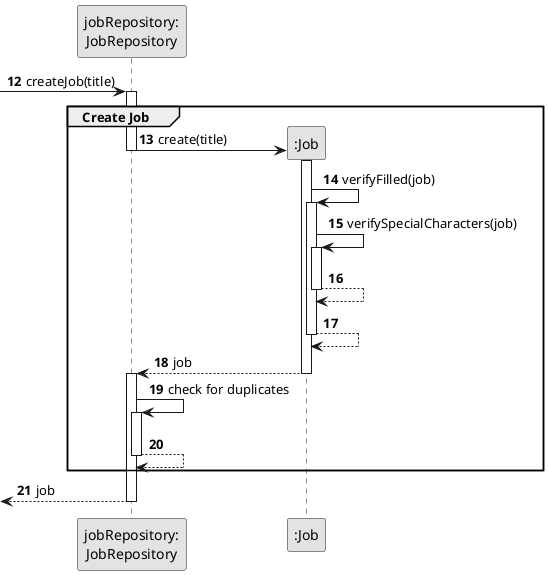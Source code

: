 @startuml
skinparam monochrome true
skinparam packageStyle rectangle
skinparam shadowing false

autonumber 12

'hide footbox
participant "jobRepository:\nJobRepository" as JobRepository
participant ":Job" as Job
-> JobRepository : createJob(title)
activate JobRepository

group Create Job

    JobRepository -> Job** : create(title)
    deactivate JobRepository
        activate Job

    Job -> Job : verifyFilled(job)
        activate Job
        Job -> Job : verifySpecialCharacters(job)
        activate Job
        Job --> Job
        deactivate Job
    Job --> Job
    deactivate Job
    Job --> JobRepository : job
    deactivate Job
    activate JobRepository
    JobRepository -> JobRepository : check for duplicates
    activate JobRepository
    JobRepository --> JobRepository
deactivate JobRepository
    deactivate Job
end
<-- JobRepository : job
deactivate JobRepository
deactivate JobRepository

@enduml

